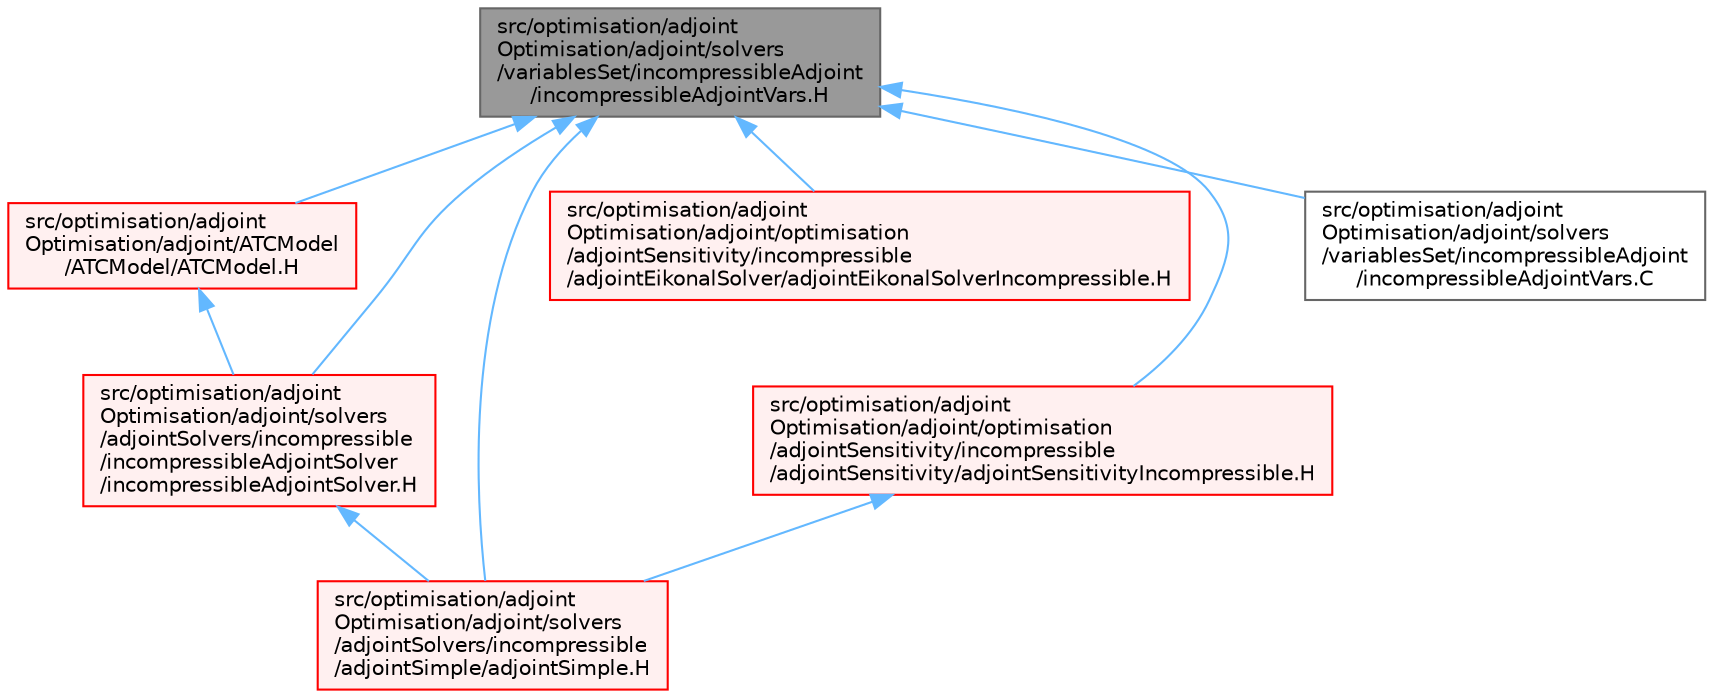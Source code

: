 digraph "src/optimisation/adjointOptimisation/adjoint/solvers/variablesSet/incompressibleAdjoint/incompressibleAdjointVars.H"
{
 // LATEX_PDF_SIZE
  bgcolor="transparent";
  edge [fontname=Helvetica,fontsize=10,labelfontname=Helvetica,labelfontsize=10];
  node [fontname=Helvetica,fontsize=10,shape=box,height=0.2,width=0.4];
  Node1 [id="Node000001",label="src/optimisation/adjoint\lOptimisation/adjoint/solvers\l/variablesSet/incompressibleAdjoint\l/incompressibleAdjointVars.H",height=0.2,width=0.4,color="gray40", fillcolor="grey60", style="filled", fontcolor="black",tooltip=" "];
  Node1 -> Node2 [id="edge1_Node000001_Node000002",dir="back",color="steelblue1",style="solid",tooltip=" "];
  Node2 [id="Node000002",label="src/optimisation/adjoint\lOptimisation/adjoint/ATCModel\l/ATCModel/ATCModel.H",height=0.2,width=0.4,color="red", fillcolor="#FFF0F0", style="filled",URL="$ATCModel_8H.html",tooltip=" "];
  Node2 -> Node55 [id="edge2_Node000002_Node000055",dir="back",color="steelblue1",style="solid",tooltip=" "];
  Node55 [id="Node000055",label="src/optimisation/adjoint\lOptimisation/adjoint/solvers\l/adjointSolvers/incompressible\l/incompressibleAdjointSolver\l/incompressibleAdjointSolver.H",height=0.2,width=0.4,color="red", fillcolor="#FFF0F0", style="filled",URL="$incompressibleAdjointSolver_8H.html",tooltip=" "];
  Node55 -> Node65 [id="edge3_Node000055_Node000065",dir="back",color="steelblue1",style="solid",tooltip=" "];
  Node65 [id="Node000065",label="src/optimisation/adjoint\lOptimisation/adjoint/solvers\l/adjointSolvers/incompressible\l/adjointSimple/adjointSimple.H",height=0.2,width=0.4,color="red", fillcolor="#FFF0F0", style="filled",URL="$adjointSimple_8H.html",tooltip=" "];
  Node1 -> Node69 [id="edge4_Node000001_Node000069",dir="back",color="steelblue1",style="solid",tooltip=" "];
  Node69 [id="Node000069",label="src/optimisation/adjoint\lOptimisation/adjoint/optimisation\l/adjointSensitivity/incompressible\l/adjointEikonalSolver/adjointEikonalSolverIncompressible.H",height=0.2,width=0.4,color="red", fillcolor="#FFF0F0", style="filled",URL="$adjointEikonalSolverIncompressible_8H.html",tooltip=" "];
  Node1 -> Node86 [id="edge5_Node000001_Node000086",dir="back",color="steelblue1",style="solid",tooltip=" "];
  Node86 [id="Node000086",label="src/optimisation/adjoint\lOptimisation/adjoint/optimisation\l/adjointSensitivity/incompressible\l/adjointSensitivity/adjointSensitivityIncompressible.H",height=0.2,width=0.4,color="red", fillcolor="#FFF0F0", style="filled",URL="$adjointSensitivityIncompressible_8H.html",tooltip=" "];
  Node86 -> Node65 [id="edge6_Node000086_Node000065",dir="back",color="steelblue1",style="solid",tooltip=" "];
  Node1 -> Node65 [id="edge7_Node000001_Node000065",dir="back",color="steelblue1",style="solid",tooltip=" "];
  Node1 -> Node55 [id="edge8_Node000001_Node000055",dir="back",color="steelblue1",style="solid",tooltip=" "];
  Node1 -> Node54 [id="edge9_Node000001_Node000054",dir="back",color="steelblue1",style="solid",tooltip=" "];
  Node54 [id="Node000054",label="src/optimisation/adjoint\lOptimisation/adjoint/solvers\l/variablesSet/incompressibleAdjoint\l/incompressibleAdjointVars.C",height=0.2,width=0.4,color="grey40", fillcolor="white", style="filled",URL="$incompressibleAdjointVars_8C.html",tooltip=" "];
}
